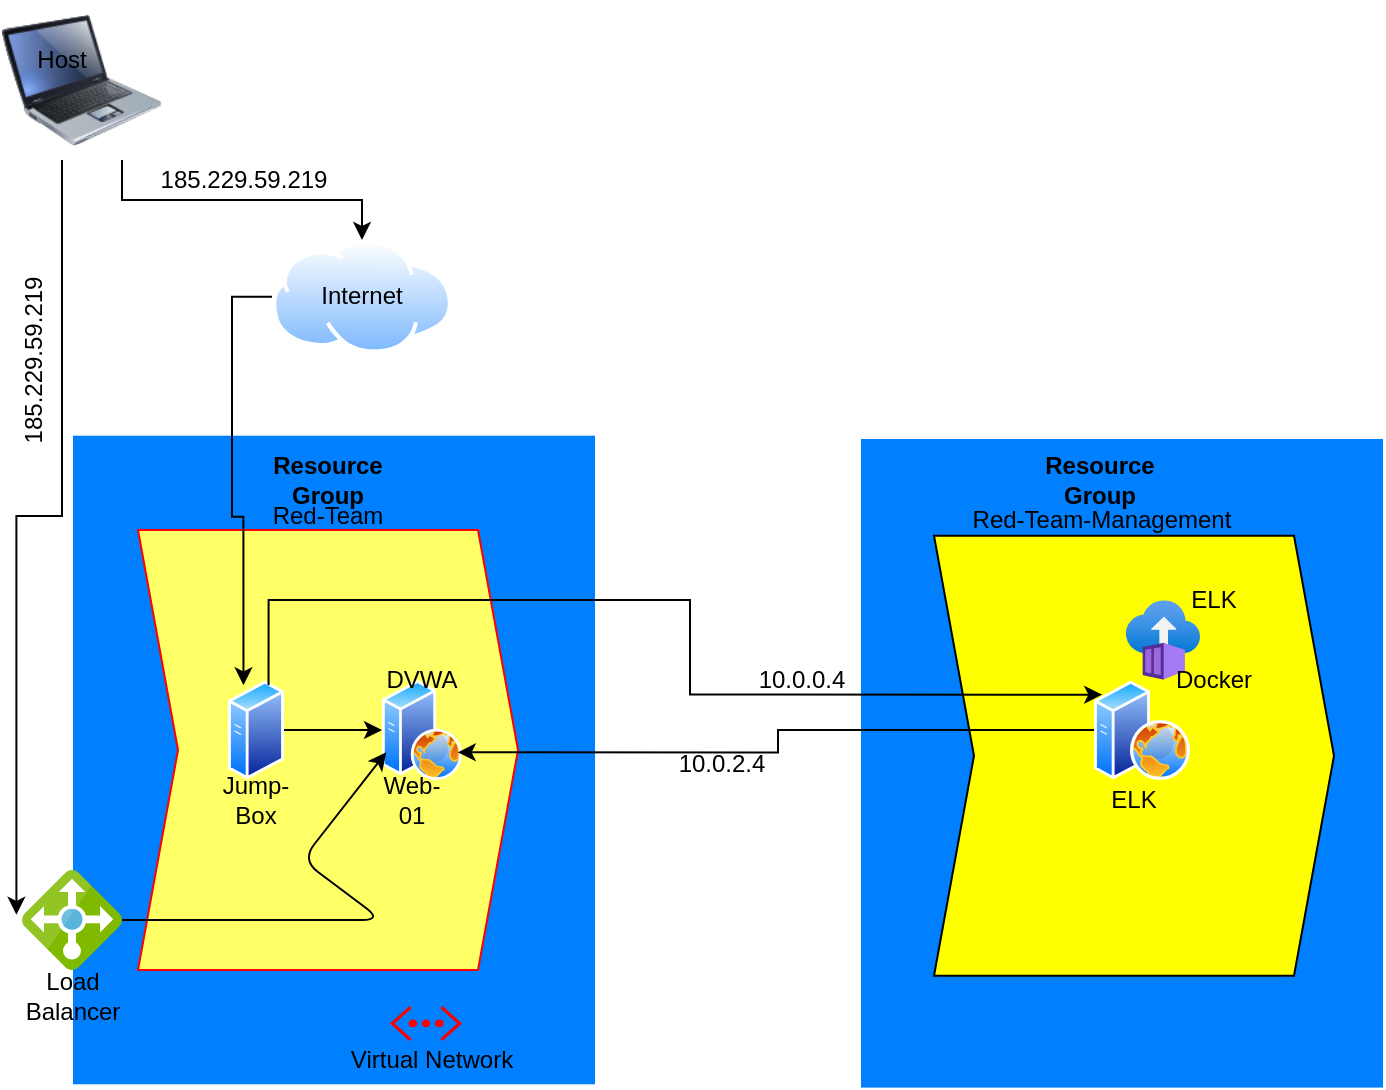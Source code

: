 <mxfile version="13.8.1" type="github">
  <diagram id="AAk0k06g9PooCZAVuQ_7" name="Page-1">
    <mxGraphModel dx="1278" dy="547" grid="1" gridSize="10" guides="1" tooltips="1" connect="1" arrows="1" fold="1" page="1" pageScale="1" pageWidth="850" pageHeight="1100" math="0" shadow="0">
      <root>
        <mxCell id="0" />
        <mxCell id="1" parent="0" />
        <mxCell id="ZIlktqNgilmde9WsrKga-37" value="" style="rounded=0;whiteSpace=wrap;html=1;strokeColor=#007FFF;fillColor=#007FFF;direction=south;" vertex="1" parent="1">
          <mxGeometry x="76" y="248.35" width="260" height="323.3" as="geometry" />
        </mxCell>
        <mxCell id="ZIlktqNgilmde9WsrKga-36" value="" style="rounded=0;whiteSpace=wrap;html=1;strokeColor=#007FFF;fillColor=#007FFF;direction=south;" vertex="1" parent="1">
          <mxGeometry x="470" y="250" width="260" height="323.3" as="geometry" />
        </mxCell>
        <mxCell id="ZIlktqNgilmde9WsrKga-23" value="" style="shape=step;perimeter=stepPerimeter;whiteSpace=wrap;html=1;fixedSize=1;strokeColor=#FF0000;fillColor=#FFFF66;" vertex="1" parent="1">
          <mxGeometry x="108" y="295" width="190" height="220" as="geometry" />
        </mxCell>
        <mxCell id="ZIlktqNgilmde9WsrKga-32" style="edgeStyle=orthogonalEdgeStyle;rounded=0;orthogonalLoop=1;jettySize=auto;html=1;exitX=0;exitY=0.5;exitDx=0;exitDy=0;entryX=0.25;entryY=0;entryDx=0;entryDy=0;" edge="1" parent="1" source="ZIlktqNgilmde9WsrKga-2" target="ZIlktqNgilmde9WsrKga-11">
          <mxGeometry relative="1" as="geometry" />
        </mxCell>
        <mxCell id="ZIlktqNgilmde9WsrKga-2" value="" style="aspect=fixed;perimeter=ellipsePerimeter;html=1;align=center;shadow=0;dashed=0;spacingTop=3;image;image=img/lib/active_directory/internet_cloud.svg;" vertex="1" parent="1">
          <mxGeometry x="175" y="150" width="90" height="56.7" as="geometry" />
        </mxCell>
        <mxCell id="ZIlktqNgilmde9WsrKga-5" value="Internet&lt;br&gt;" style="text;html=1;strokeColor=none;fillColor=none;align=center;verticalAlign=middle;whiteSpace=wrap;rounded=0;" vertex="1" parent="1">
          <mxGeometry x="200" y="168.35" width="40" height="20" as="geometry" />
        </mxCell>
        <mxCell id="ZIlktqNgilmde9WsrKga-8" style="edgeStyle=orthogonalEdgeStyle;rounded=0;orthogonalLoop=1;jettySize=auto;html=1;exitX=0.75;exitY=1;exitDx=0;exitDy=0;entryX=0.5;entryY=0;entryDx=0;entryDy=0;" edge="1" parent="1" source="ZIlktqNgilmde9WsrKga-6" target="ZIlktqNgilmde9WsrKga-2">
          <mxGeometry relative="1" as="geometry" />
        </mxCell>
        <mxCell id="ZIlktqNgilmde9WsrKga-66" style="edgeStyle=orthogonalEdgeStyle;rounded=0;orthogonalLoop=1;jettySize=auto;html=1;entryX=-0.056;entryY=0.448;entryDx=0;entryDy=0;entryPerimeter=0;" edge="1" parent="1" source="ZIlktqNgilmde9WsrKga-6" target="ZIlktqNgilmde9WsrKga-58">
          <mxGeometry relative="1" as="geometry">
            <Array as="points">
              <mxPoint x="70" y="288" />
              <mxPoint x="47" y="288" />
            </Array>
          </mxGeometry>
        </mxCell>
        <mxCell id="ZIlktqNgilmde9WsrKga-6" value="" style="image;html=1;image=img/lib/clip_art/computers/Laptop_128x128.png" vertex="1" parent="1">
          <mxGeometry x="40" y="30" width="80" height="80" as="geometry" />
        </mxCell>
        <mxCell id="ZIlktqNgilmde9WsrKga-7" value="Host&lt;br&gt;" style="text;html=1;strokeColor=none;fillColor=none;align=center;verticalAlign=middle;whiteSpace=wrap;rounded=0;" vertex="1" parent="1">
          <mxGeometry x="50" y="50" width="40" height="20" as="geometry" />
        </mxCell>
        <mxCell id="ZIlktqNgilmde9WsrKga-63" style="edgeStyle=orthogonalEdgeStyle;rounded=0;orthogonalLoop=1;jettySize=auto;html=1;exitX=1;exitY=0.5;exitDx=0;exitDy=0;entryX=0;entryY=0.5;entryDx=0;entryDy=0;" edge="1" parent="1" source="ZIlktqNgilmde9WsrKga-11" target="ZIlktqNgilmde9WsrKga-9">
          <mxGeometry relative="1" as="geometry" />
        </mxCell>
        <mxCell id="ZIlktqNgilmde9WsrKga-11" value="" style="aspect=fixed;perimeter=ellipsePerimeter;html=1;align=center;shadow=0;dashed=0;spacingTop=3;image;image=img/lib/active_directory/generic_server.svg;" vertex="1" parent="1">
          <mxGeometry x="153" y="370" width="28.0" height="50" as="geometry" />
        </mxCell>
        <mxCell id="ZIlktqNgilmde9WsrKga-12" value="Web-01&lt;br&gt;" style="text;html=1;strokeColor=none;fillColor=none;align=center;verticalAlign=middle;whiteSpace=wrap;rounded=0;" vertex="1" parent="1">
          <mxGeometry x="225" y="420" width="40" height="20" as="geometry" />
        </mxCell>
        <mxCell id="ZIlktqNgilmde9WsrKga-24" value="" style="shape=step;perimeter=stepPerimeter;whiteSpace=wrap;html=1;fixedSize=1;strokeColor=#000000;fillColor=#FFFF00;" vertex="1" parent="1">
          <mxGeometry x="506" y="297.9" width="200" height="220" as="geometry" />
        </mxCell>
        <mxCell id="ZIlktqNgilmde9WsrKga-25" value="Red-Team" style="text;html=1;strokeColor=none;fillColor=none;align=center;verticalAlign=middle;whiteSpace=wrap;rounded=0;" vertex="1" parent="1">
          <mxGeometry x="133" y="277.9" width="140" height="20" as="geometry" />
        </mxCell>
        <mxCell id="ZIlktqNgilmde9WsrKga-26" value="Red-Team-Management" style="text;html=1;strokeColor=none;fillColor=none;align=center;verticalAlign=middle;whiteSpace=wrap;rounded=0;" vertex="1" parent="1">
          <mxGeometry x="520" y="280" width="140" height="20" as="geometry" />
        </mxCell>
        <mxCell id="ZIlktqNgilmde9WsrKga-14" value="Jump-Box&lt;br&gt;" style="text;html=1;strokeColor=none;fillColor=none;align=center;verticalAlign=middle;whiteSpace=wrap;rounded=0;" vertex="1" parent="1">
          <mxGeometry x="147" y="420" width="40" height="20" as="geometry" />
        </mxCell>
        <mxCell id="ZIlktqNgilmde9WsrKga-9" value="" style="aspect=fixed;perimeter=ellipsePerimeter;html=1;align=center;shadow=0;dashed=0;spacingTop=3;image;image=img/lib/active_directory/web_server.svg;" vertex="1" parent="1">
          <mxGeometry x="230" y="370" width="40" height="50" as="geometry" />
        </mxCell>
        <mxCell id="ZIlktqNgilmde9WsrKga-33" value="" style="verticalLabelPosition=bottom;html=1;verticalAlign=top;align=center;strokeColor=none;fillColor=#FF0000;shape=mxgraph.azure.virtual_network;pointerEvents=1;" vertex="1" parent="1">
          <mxGeometry x="234" y="533" width="36" height="17.5" as="geometry" />
        </mxCell>
        <mxCell id="ZIlktqNgilmde9WsrKga-35" value="Virtual Network" style="text;html=1;strokeColor=none;fillColor=none;align=center;verticalAlign=middle;whiteSpace=wrap;rounded=0;" vertex="1" parent="1">
          <mxGeometry x="200" y="550" width="110" height="20" as="geometry" />
        </mxCell>
        <mxCell id="ZIlktqNgilmde9WsrKga-64" style="edgeStyle=orthogonalEdgeStyle;rounded=0;orthogonalLoop=1;jettySize=auto;html=1;exitX=0;exitY=0.5;exitDx=0;exitDy=0;entryX=1;entryY=0.75;entryDx=0;entryDy=0;" edge="1" parent="1" source="ZIlktqNgilmde9WsrKga-38" target="ZIlktqNgilmde9WsrKga-9">
          <mxGeometry relative="1" as="geometry" />
        </mxCell>
        <mxCell id="ZIlktqNgilmde9WsrKga-38" value="" style="aspect=fixed;perimeter=ellipsePerimeter;html=1;align=center;shadow=0;dashed=0;spacingTop=3;image;image=img/lib/active_directory/generic_server.svg;strokeColor=#FF0000;fillColor=#007FFF;" vertex="1" parent="1">
          <mxGeometry x="586" y="370" width="28.0" height="50" as="geometry" />
        </mxCell>
        <mxCell id="ZIlktqNgilmde9WsrKga-39" value="ELK&lt;br&gt;" style="text;html=1;strokeColor=none;fillColor=none;align=center;verticalAlign=middle;whiteSpace=wrap;rounded=0;" vertex="1" parent="1">
          <mxGeometry x="586" y="420" width="40" height="20" as="geometry" />
        </mxCell>
        <mxCell id="ZIlktqNgilmde9WsrKga-40" value="&lt;b&gt;Resource Group&lt;/b&gt;" style="text;html=1;strokeColor=none;fillColor=none;align=center;verticalAlign=middle;whiteSpace=wrap;rounded=0;" vertex="1" parent="1">
          <mxGeometry x="158" y="260" width="90" height="20" as="geometry" />
        </mxCell>
        <mxCell id="ZIlktqNgilmde9WsrKga-43" value="&lt;b&gt;Resource Group&lt;/b&gt;" style="text;html=1;strokeColor=none;fillColor=none;align=center;verticalAlign=middle;whiteSpace=wrap;rounded=0;" vertex="1" parent="1">
          <mxGeometry x="544" y="260" width="90" height="20" as="geometry" />
        </mxCell>
        <mxCell id="ZIlktqNgilmde9WsrKga-44" value="DVWA" style="text;html=1;strokeColor=none;fillColor=none;align=center;verticalAlign=middle;whiteSpace=wrap;rounded=0;" vertex="1" parent="1">
          <mxGeometry x="230" y="360" width="40" height="20" as="geometry" />
        </mxCell>
        <mxCell id="ZIlktqNgilmde9WsrKga-47" value="" style="aspect=fixed;perimeter=ellipsePerimeter;html=1;align=center;shadow=0;dashed=0;spacingTop=3;image;image=img/lib/active_directory/internet_globe.svg;strokeColor=#FF0000;fillColor=#007FFF;" vertex="1" parent="1">
          <mxGeometry x="604" y="390" width="30" height="30" as="geometry" />
        </mxCell>
        <mxCell id="ZIlktqNgilmde9WsrKga-49" value="" style="aspect=fixed;html=1;points=[];align=center;image;fontSize=12;image=img/lib/azure2/containers/Container_Instances.svg;strokeColor=#FF0000;fillColor=#007FFF;" vertex="1" parent="1">
          <mxGeometry x="601.9" y="330" width="37.1" height="40" as="geometry" />
        </mxCell>
        <mxCell id="ZIlktqNgilmde9WsrKga-50" value="Docker" style="text;html=1;strokeColor=none;fillColor=none;align=center;verticalAlign=middle;whiteSpace=wrap;rounded=0;" vertex="1" parent="1">
          <mxGeometry x="626" y="360" width="40" height="20" as="geometry" />
        </mxCell>
        <mxCell id="ZIlktqNgilmde9WsrKga-51" value="ELK" style="text;html=1;strokeColor=none;fillColor=none;align=center;verticalAlign=middle;whiteSpace=wrap;rounded=0;" vertex="1" parent="1">
          <mxGeometry x="626" y="320" width="40" height="20" as="geometry" />
        </mxCell>
        <mxCell id="ZIlktqNgilmde9WsrKga-61" style="edgeStyle=orthogonalEdgeStyle;rounded=0;orthogonalLoop=1;jettySize=auto;html=1;exitX=0.5;exitY=1;exitDx=0;exitDy=0;" edge="1" parent="1" source="ZIlktqNgilmde9WsrKga-40" target="ZIlktqNgilmde9WsrKga-40">
          <mxGeometry relative="1" as="geometry" />
        </mxCell>
        <mxCell id="ZIlktqNgilmde9WsrKga-65" style="edgeStyle=orthogonalEdgeStyle;rounded=0;orthogonalLoop=1;jettySize=auto;html=1;exitX=0.75;exitY=0;exitDx=0;exitDy=0;entryX=0;entryY=0;entryDx=0;entryDy=0;" edge="1" parent="1" source="ZIlktqNgilmde9WsrKga-11" target="ZIlktqNgilmde9WsrKga-38">
          <mxGeometry relative="1" as="geometry">
            <Array as="points">
              <mxPoint x="173" y="330" />
              <mxPoint x="384" y="330" />
              <mxPoint x="384" y="377" />
            </Array>
          </mxGeometry>
        </mxCell>
        <mxCell id="ZIlktqNgilmde9WsrKga-67" value="Load Balancer" style="text;html=1;strokeColor=none;fillColor=none;align=center;verticalAlign=middle;whiteSpace=wrap;rounded=0;" vertex="1" parent="1">
          <mxGeometry x="43" y="517.9" width="65" height="20" as="geometry" />
        </mxCell>
        <mxCell id="ZIlktqNgilmde9WsrKga-58" value="" style="aspect=fixed;html=1;points=[];align=center;image;fontSize=12;image=img/lib/mscae/Load_Balancer_feature.svg;strokeColor=#FF0000;fillColor=#007FFF;" vertex="1" parent="1">
          <mxGeometry x="50" y="465" width="50" height="50" as="geometry" />
        </mxCell>
        <mxCell id="ZIlktqNgilmde9WsrKga-69" value="" style="endArrow=classic;html=1;entryX=0;entryY=0.75;entryDx=0;entryDy=0;" edge="1" parent="1" target="ZIlktqNgilmde9WsrKga-9">
          <mxGeometry width="50" height="50" relative="1" as="geometry">
            <mxPoint x="100" y="490" as="sourcePoint" />
            <mxPoint x="122" y="470" as="targetPoint" />
            <Array as="points">
              <mxPoint x="122" y="490" />
              <mxPoint x="230" y="490" />
              <mxPoint x="190" y="460" />
            </Array>
          </mxGeometry>
        </mxCell>
        <mxCell id="ZIlktqNgilmde9WsrKga-73" value="10.0.0.4" style="text;html=1;strokeColor=none;fillColor=none;align=center;verticalAlign=middle;whiteSpace=wrap;rounded=0;" vertex="1" parent="1">
          <mxGeometry x="420" y="360" width="40" height="20" as="geometry" />
        </mxCell>
        <mxCell id="ZIlktqNgilmde9WsrKga-74" value="10.0.2.4" style="text;html=1;strokeColor=none;fillColor=none;align=center;verticalAlign=middle;whiteSpace=wrap;rounded=0;rotation=0;" vertex="1" parent="1">
          <mxGeometry x="380" y="401.65" width="40" height="20" as="geometry" />
        </mxCell>
        <mxCell id="ZIlktqNgilmde9WsrKga-75" value="185.229.59.219" style="text;html=1;strokeColor=none;fillColor=none;align=center;verticalAlign=middle;whiteSpace=wrap;rounded=0;rotation=270;" vertex="1" parent="1">
          <mxGeometry x="36" y="200" width="40" height="20" as="geometry" />
        </mxCell>
        <mxCell id="ZIlktqNgilmde9WsrKga-78" value="185.229.59.219" style="text;html=1;strokeColor=none;fillColor=none;align=center;verticalAlign=middle;whiteSpace=wrap;rounded=0;rotation=0;" vertex="1" parent="1">
          <mxGeometry x="141" y="110" width="40" height="20" as="geometry" />
        </mxCell>
      </root>
    </mxGraphModel>
  </diagram>
</mxfile>
